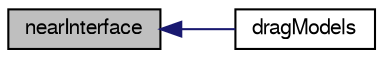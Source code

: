 digraph "nearInterface"
{
  bgcolor="transparent";
  edge [fontname="FreeSans",fontsize="10",labelfontname="FreeSans",labelfontsize="10"];
  node [fontname="FreeSans",fontsize="10",shape=record];
  rankdir="LR";
  Node45 [label="nearInterface",height=0.2,width=0.4,color="black", fillcolor="grey75", style="filled", fontcolor="black"];
  Node45 -> Node46 [dir="back",color="midnightblue",fontsize="10",style="solid",fontname="FreeSans"];
  Node46 [label="dragModels",height=0.2,width=0.4,color="black",URL="$a32062.html#aa84614239d8c556c7d5ff2e638dcdcd6",tooltip="Return the table of drag models. "];
}

